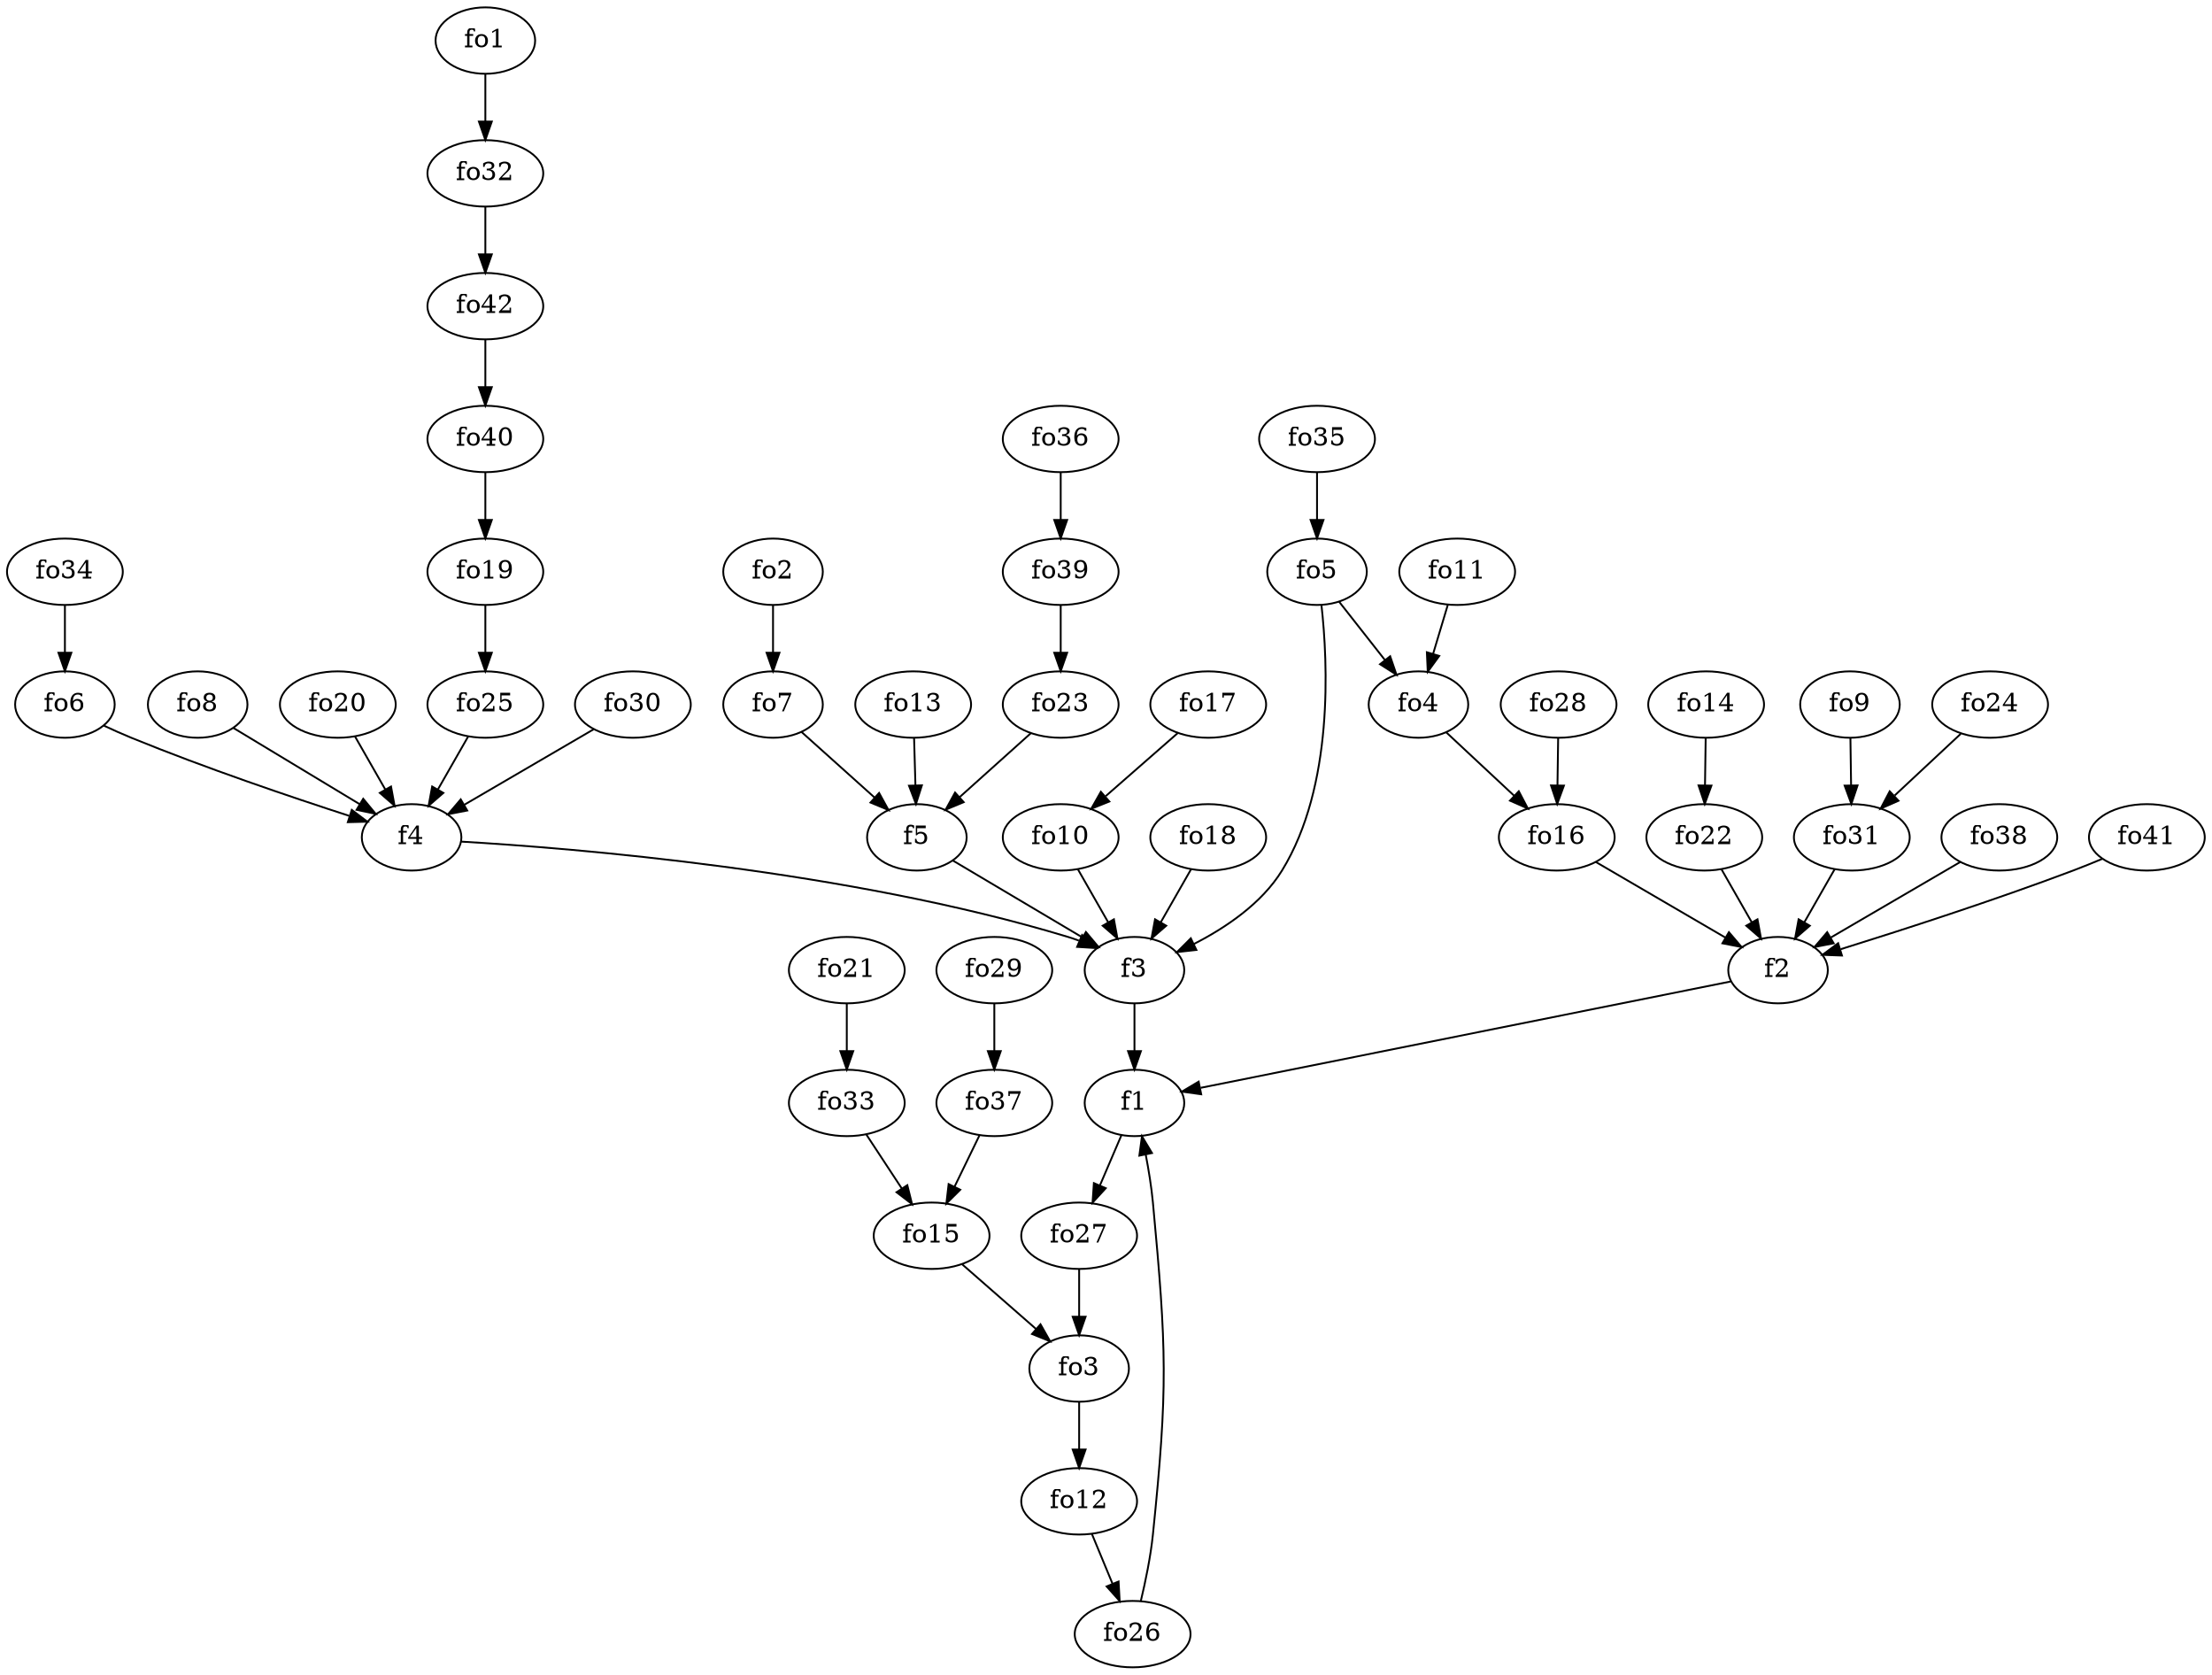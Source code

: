 strict digraph  {
f1;
f2;
f3;
f4;
f5;
fo1;
fo2;
fo3;
fo4;
fo5;
fo6;
fo7;
fo8;
fo9;
fo10;
fo11;
fo12;
fo13;
fo14;
fo15;
fo16;
fo17;
fo18;
fo19;
fo20;
fo21;
fo22;
fo23;
fo24;
fo25;
fo26;
fo27;
fo28;
fo29;
fo30;
fo31;
fo32;
fo33;
fo34;
fo35;
fo36;
fo37;
fo38;
fo39;
fo40;
fo41;
fo42;
f1 -> fo27  [weight=2];
f2 -> f1  [weight=2];
f3 -> f1  [weight=2];
f4 -> f3  [weight=2];
f5 -> f3  [weight=2];
fo1 -> fo32  [weight=2];
fo2 -> fo7  [weight=2];
fo3 -> fo12  [weight=2];
fo4 -> fo16  [weight=2];
fo5 -> fo4  [weight=2];
fo5 -> f3  [weight=2];
fo6 -> f4  [weight=2];
fo7 -> f5  [weight=2];
fo8 -> f4  [weight=2];
fo9 -> fo31  [weight=2];
fo10 -> f3  [weight=2];
fo11 -> fo4  [weight=2];
fo12 -> fo26  [weight=2];
fo13 -> f5  [weight=2];
fo14 -> fo22  [weight=2];
fo15 -> fo3  [weight=2];
fo16 -> f2  [weight=2];
fo17 -> fo10  [weight=2];
fo18 -> f3  [weight=2];
fo19 -> fo25  [weight=2];
fo20 -> f4  [weight=2];
fo21 -> fo33  [weight=2];
fo22 -> f2  [weight=2];
fo23 -> f5  [weight=2];
fo24 -> fo31  [weight=2];
fo25 -> f4  [weight=2];
fo26 -> f1  [weight=2];
fo27 -> fo3  [weight=2];
fo28 -> fo16  [weight=2];
fo29 -> fo37  [weight=2];
fo30 -> f4  [weight=2];
fo31 -> f2  [weight=2];
fo32 -> fo42  [weight=2];
fo33 -> fo15  [weight=2];
fo34 -> fo6  [weight=2];
fo35 -> fo5  [weight=2];
fo36 -> fo39  [weight=2];
fo37 -> fo15  [weight=2];
fo38 -> f2  [weight=2];
fo39 -> fo23  [weight=2];
fo40 -> fo19  [weight=2];
fo41 -> f2  [weight=2];
fo42 -> fo40  [weight=2];
}
